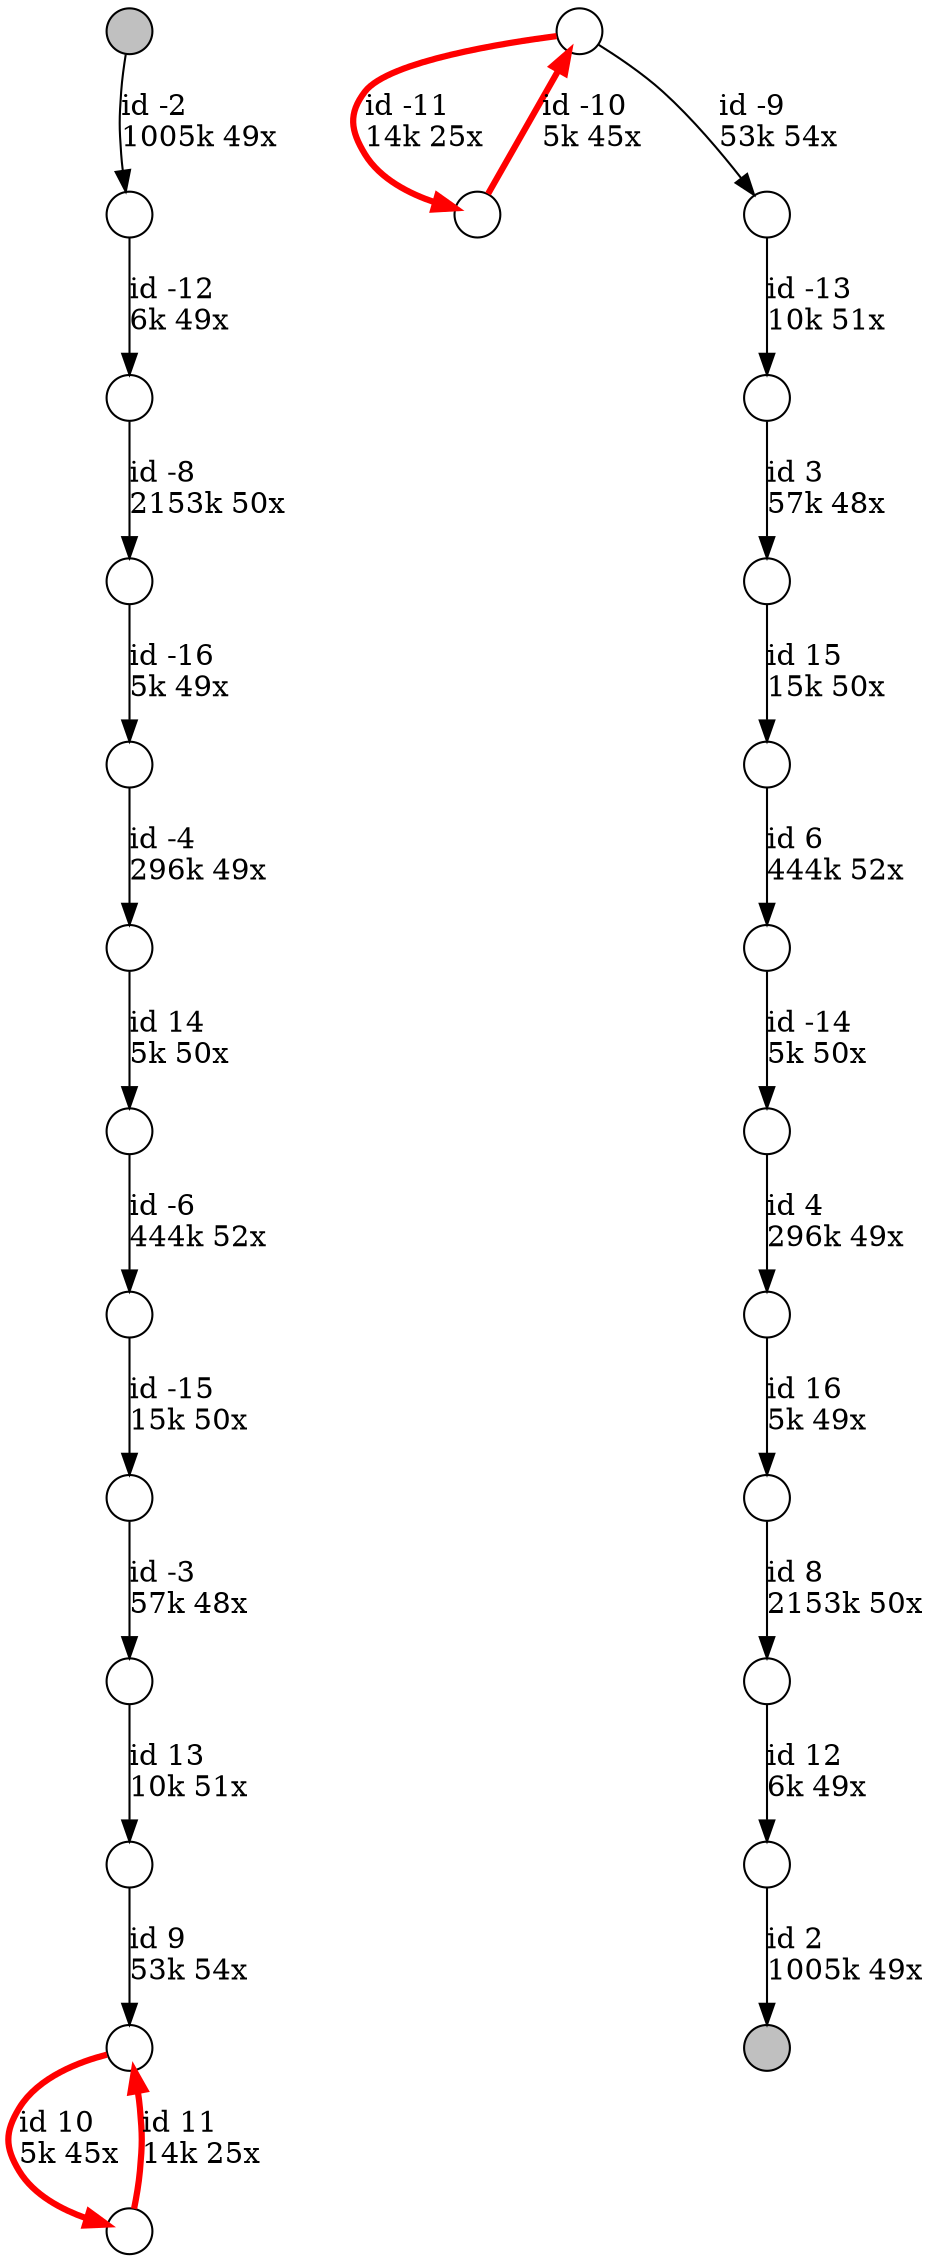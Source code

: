 digraph {
nodesep = 0.5;
node [shape = circle, label = "", height = 0.3];
"0" [style = "filled", fillcolor = "grey"];
"1" [style = "filled", fillcolor = "grey"];
"3" -> "2" [label = "id -16\l5k 49x", color = "black"] ;
"5" -> "4" [label = "id 14\l5k 50x", color = "black"] ;
"7" -> "6" [label = "id -12\l6k 49x", color = "black"] ;
"2" -> "5" [label = "id -4\l296k 49x", color = "black"] ;
"9" -> "8" [label = "id -15\l15k 50x", color = "black"] ;
"11" -> "10" [label = "id 12\l6k 49x", color = "black"] ;
"13" -> "12" [label = "id -14\l5k 50x", color = "black"] ;
"14" -> "11" [label = "id 8\l2153k 50x", color = "black"] ;
"8" -> "15" [label = "id -3\l57k 48x", color = "black"] ;
"0" -> "7" [label = "id -2\l1005k 49x", color = "black"] ;
"17" -> "16" [label = "id -11\l14k 25x", color = "red" , penwidth = 3] ;
"15" -> "18" [label = "id 13\l10k 51x", color = "black"] ;
"18" -> "19" [label = "id 9\l53k 54x", color = "black"] ;
"10" -> "1" [label = "id 2\l1005k 49x", color = "black"] ;
"4" -> "9" [label = "id -6\l444k 52x", color = "black"] ;
"21" -> "20" [label = "id 15\l15k 50x", color = "black"] ;
"20" -> "13" [label = "id 6\l444k 52x", color = "black"] ;
"12" -> "22" [label = "id 4\l296k 49x", color = "black"] ;
"24" -> "23" [label = "id -13\l10k 51x", color = "black"] ;
"6" -> "3" [label = "id -8\l2153k 50x", color = "black"] ;
"17" -> "24" [label = "id -9\l53k 54x", color = "black"] ;
"22" -> "14" [label = "id 16\l5k 49x", color = "black"] ;
"25" -> "19" [label = "id 11\l14k 25x", color = "red" , penwidth = 3] ;
"23" -> "21" [label = "id 3\l57k 48x", color = "black"] ;
"19" -> "25" [label = "id 10\l5k 45x", color = "red" , penwidth = 3] ;
"16" -> "17" [label = "id -10\l5k 45x", color = "red" , penwidth = 3] ;
}
